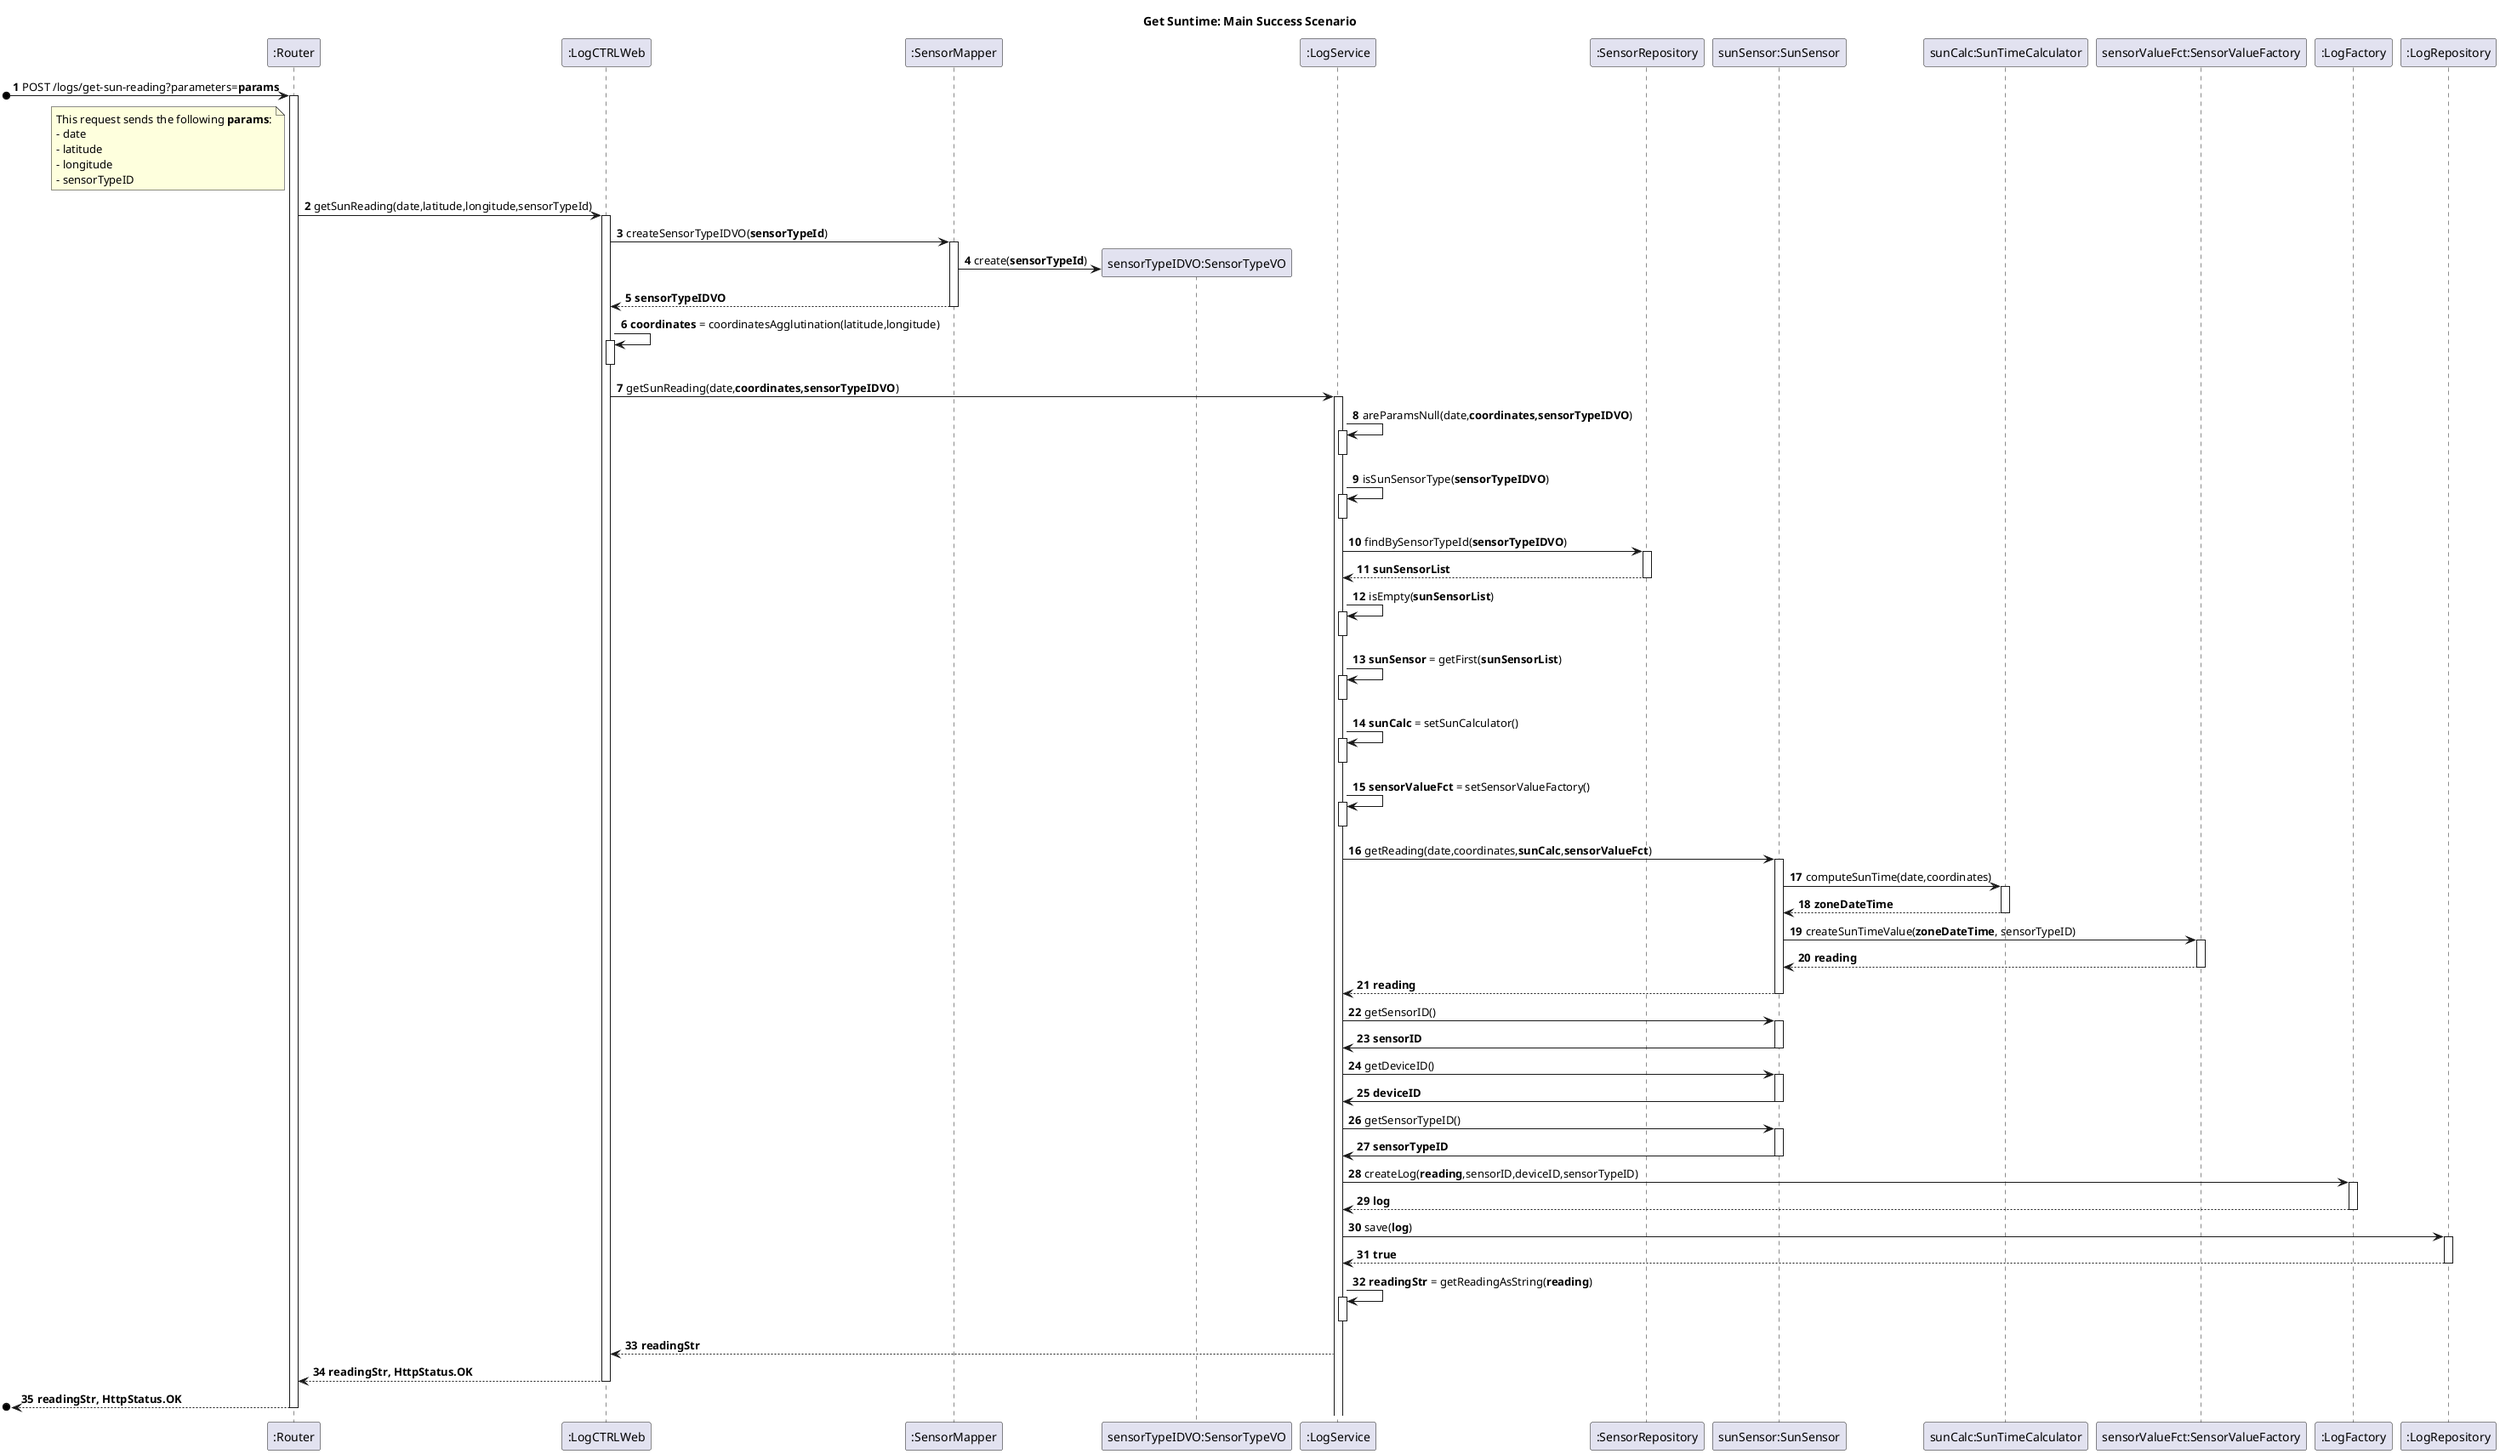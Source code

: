 @startuml

    title Get Suntime: Main Success Scenario
    autonumber
participant ":Router" as R
participant ":LogCTRLWeb" as C
participant ":SensorMapper" as SM
participant "sensorTypeIDVO:SensorTypeVO" as STIDVO
participant ":LogService" as LS
participant ":SensorRepository" as SR
participant "sunSensor:SunSensor" as SS
participant "sunCalc:SunTimeCalculator" as STC
participant "sensorValueFct:SensorValueFactory" as SVF
participant ":LogFactory" as LF
participant ":LogRepository" as LR

[o-> R : POST /logs/get-sun-reading?parameters=**params**
note left of R
  This request sends the following **params**:
  - date
  - latitude
  - longitude
  - sensorTypeID
end note
activate R

R -> C : getSunReading(date,latitude,longitude,sensorTypeId)
activate C

C -> SM : createSensorTypeIDVO(**sensorTypeId**)
activate SM
SM -> STIDVO** : create(**sensorTypeId**)
SM --> C : **sensorTypeIDVO**
deactivate SM
C -> C : **coordinates** = coordinatesAgglutination(latitude,longitude)
activate C
deactivate C
C -> LS : getSunReading(date,**coordinates,sensorTypeIDVO**)
activate LS
LS -> LS : areParamsNull(date,**coordinates,sensorTypeIDVO**)
activate LS
deactivate LS
LS -> LS : isSunSensorType(**sensorTypeIDVO**)
activate LS
deactivate LS

LS -> SR : findBySensorTypeId(**sensorTypeIDVO**)
activate SR
SR --> LS : **sunSensorList**
deactivate SR
LS -> LS : isEmpty(**sunSensorList**)
activate LS
deactivate LS
LS -> LS : **sunSensor** = getFirst(**sunSensorList**)
activate LS
deactivate LS

LS -> LS : **sunCalc** = setSunCalculator()
activate LS
deactivate LS

LS -> LS : **sensorValueFct** = setSensorValueFactory()
activate LS
deactivate LS
LS -> SS : getReading(date,coordinates,**sunCalc**,**sensorValueFct**)
activate SS
SS -> STC : computeSunTime(date,coordinates)
activate STC
STC --> SS : **zoneDateTime**
deactivate STC
SS -> SVF :createSunTimeValue(**zoneDateTime**, sensorTypeID)
activate SVF
SVF --> SS : **reading**
deactivate SVF
SS --> LS  : **reading**
deactivate SS

LS -> SS : getSensorID()
activate SS
SS -> LS : **sensorID**
deactivate SS

LS -> SS : getDeviceID()
activate SS
SS -> LS : **deviceID**
deactivate SS

LS -> SS : getSensorTypeID()
activate SS
SS -> LS : **sensorTypeID**
deactivate SS
LS -> LF : createLog(**reading**,sensorID,deviceID,sensorTypeID)
activate LF
LF --> LS : **log**
deactivate LF
LS -> LR : save(**log**)
activate LR
LR --> LS : **true**
deactivate LR

LS -> LS : **readingStr** = getReadingAsString(**reading**)
activate LS
deactivate LS

LS --> C : **readingStr**

C --> R : **readingStr, HttpStatus.OK**
deactivate C
[o<-- R : **readingStr, HttpStatus.OK**
deactivate R
@enduml
